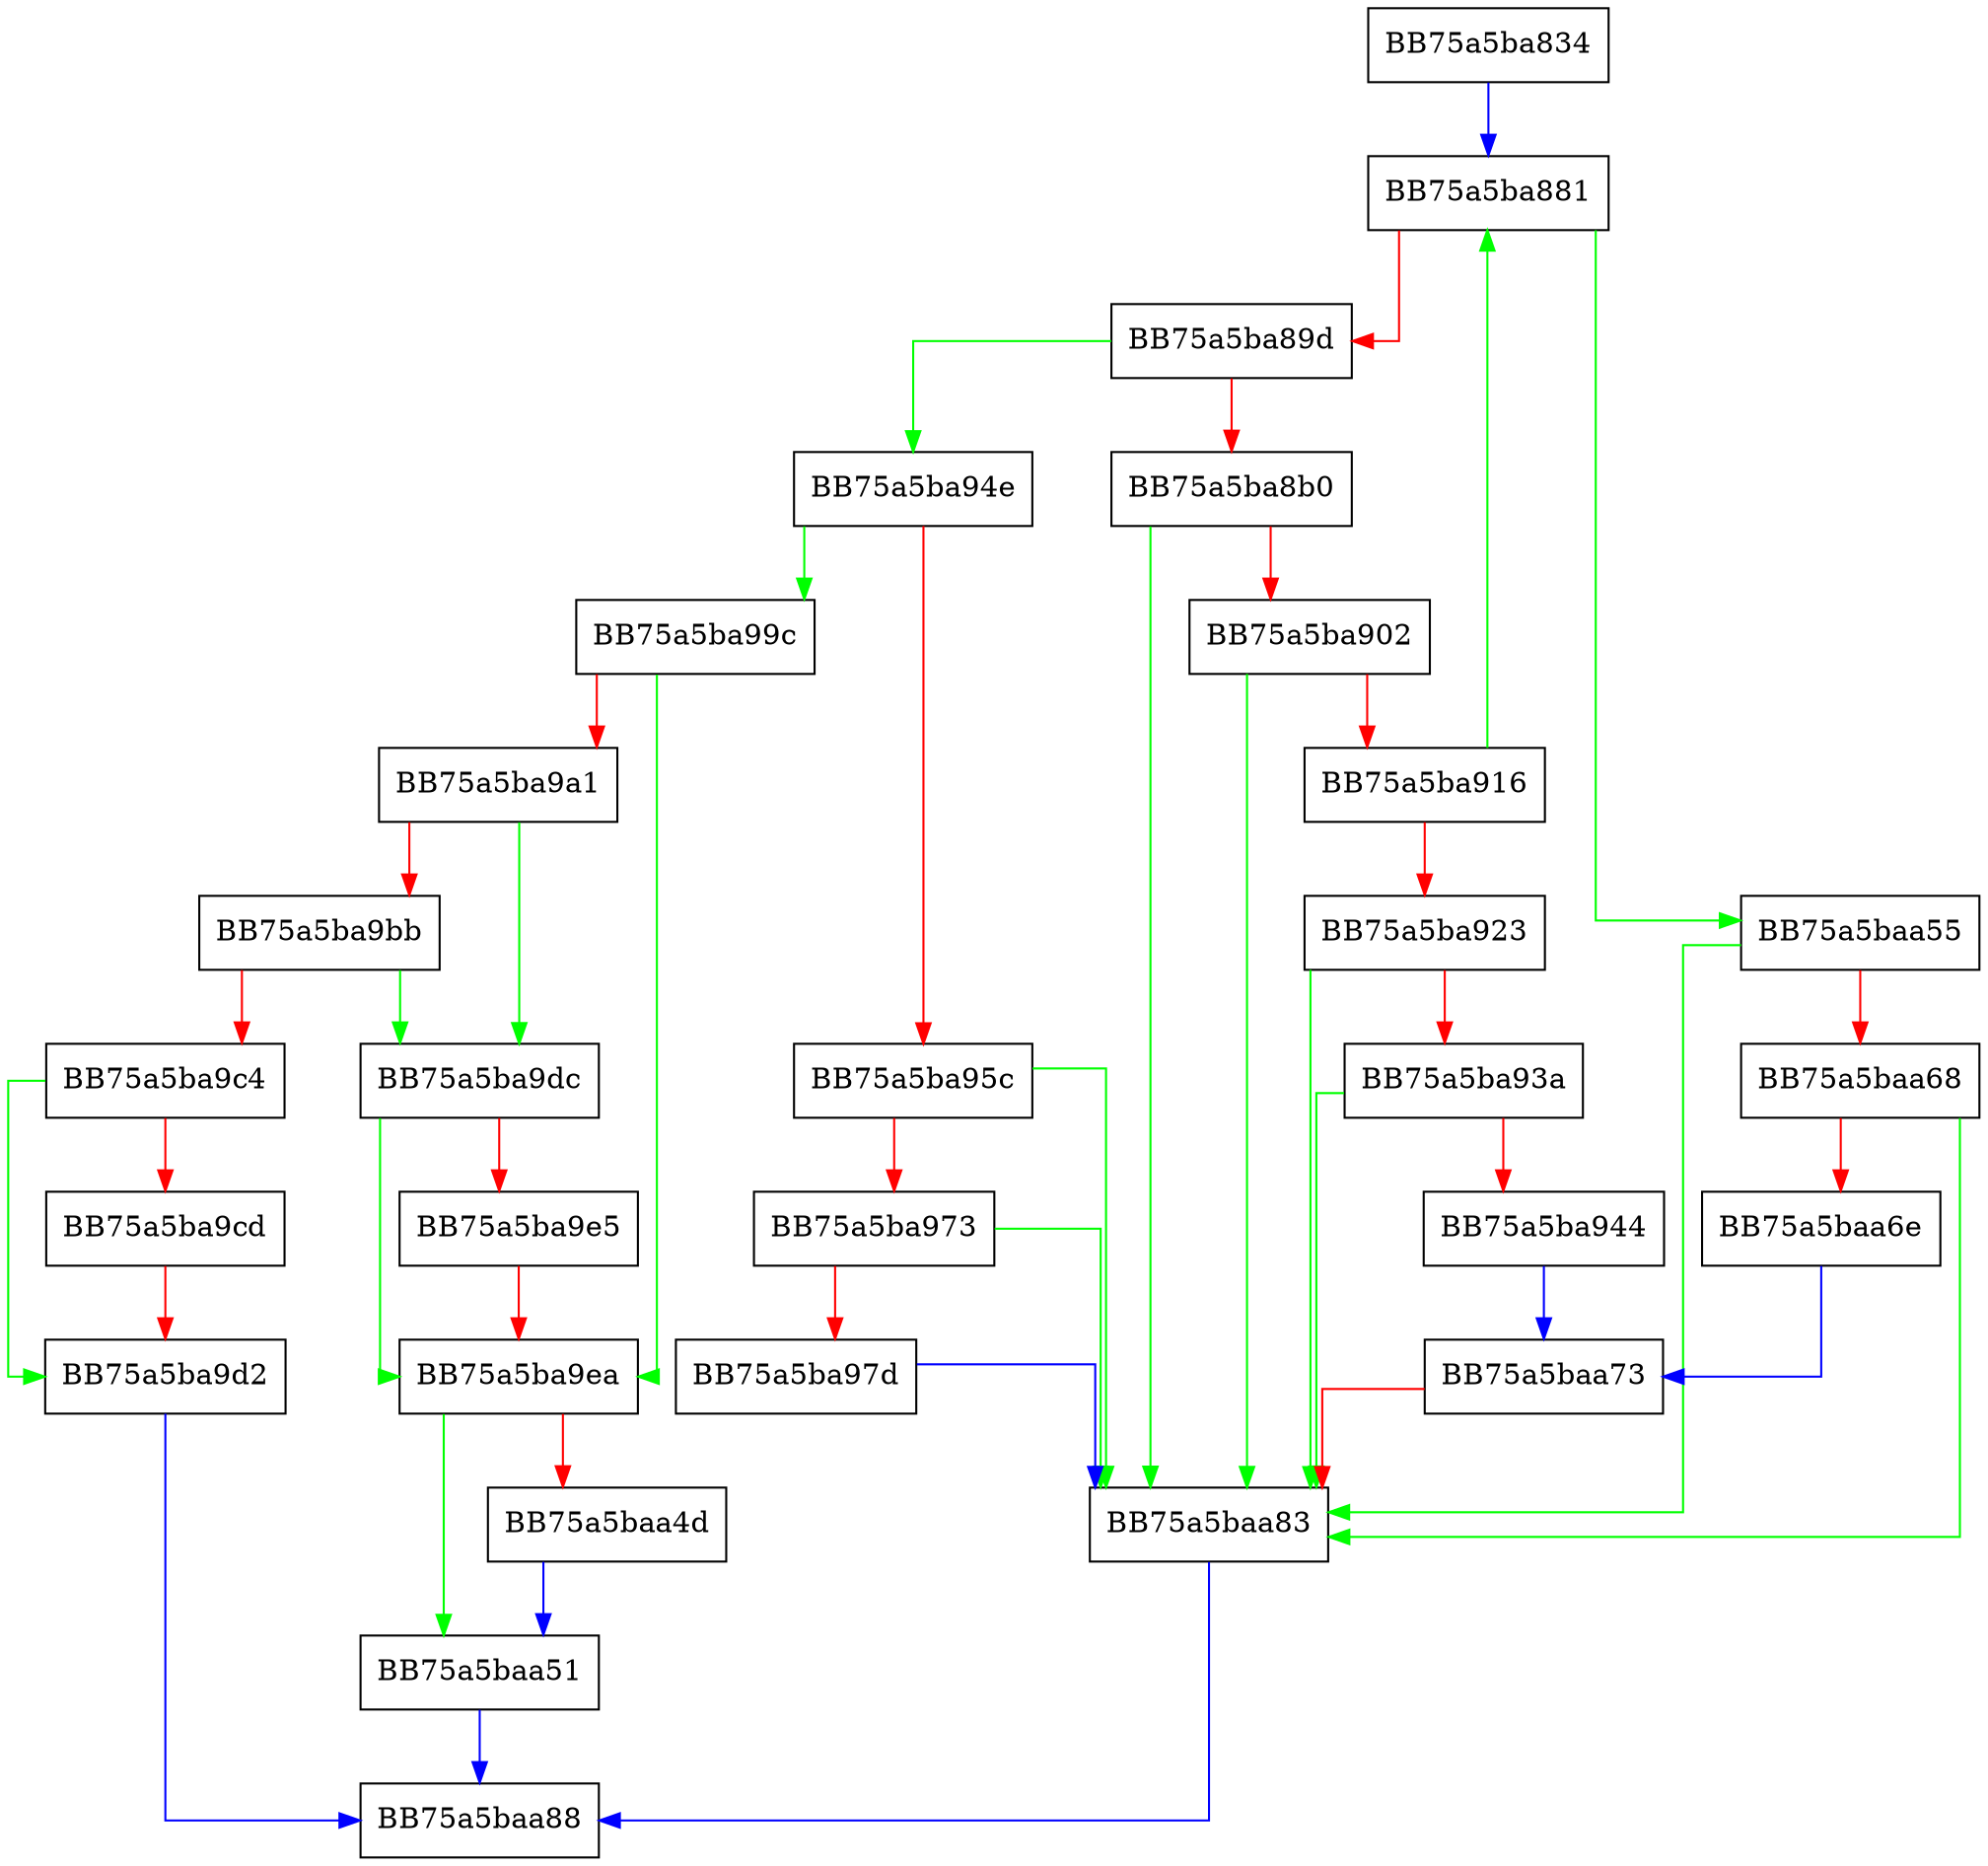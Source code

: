 digraph LoadModuleHeader {
  node [shape="box"];
  graph [splines=ortho];
  BB75a5ba834 -> BB75a5ba881 [color="blue"];
  BB75a5ba881 -> BB75a5baa55 [color="green"];
  BB75a5ba881 -> BB75a5ba89d [color="red"];
  BB75a5ba89d -> BB75a5ba94e [color="green"];
  BB75a5ba89d -> BB75a5ba8b0 [color="red"];
  BB75a5ba8b0 -> BB75a5baa83 [color="green"];
  BB75a5ba8b0 -> BB75a5ba902 [color="red"];
  BB75a5ba902 -> BB75a5baa83 [color="green"];
  BB75a5ba902 -> BB75a5ba916 [color="red"];
  BB75a5ba916 -> BB75a5ba881 [color="green"];
  BB75a5ba916 -> BB75a5ba923 [color="red"];
  BB75a5ba923 -> BB75a5baa83 [color="green"];
  BB75a5ba923 -> BB75a5ba93a [color="red"];
  BB75a5ba93a -> BB75a5baa83 [color="green"];
  BB75a5ba93a -> BB75a5ba944 [color="red"];
  BB75a5ba944 -> BB75a5baa73 [color="blue"];
  BB75a5ba94e -> BB75a5ba99c [color="green"];
  BB75a5ba94e -> BB75a5ba95c [color="red"];
  BB75a5ba95c -> BB75a5baa83 [color="green"];
  BB75a5ba95c -> BB75a5ba973 [color="red"];
  BB75a5ba973 -> BB75a5baa83 [color="green"];
  BB75a5ba973 -> BB75a5ba97d [color="red"];
  BB75a5ba97d -> BB75a5baa83 [color="blue"];
  BB75a5ba99c -> BB75a5ba9ea [color="green"];
  BB75a5ba99c -> BB75a5ba9a1 [color="red"];
  BB75a5ba9a1 -> BB75a5ba9dc [color="green"];
  BB75a5ba9a1 -> BB75a5ba9bb [color="red"];
  BB75a5ba9bb -> BB75a5ba9dc [color="green"];
  BB75a5ba9bb -> BB75a5ba9c4 [color="red"];
  BB75a5ba9c4 -> BB75a5ba9d2 [color="green"];
  BB75a5ba9c4 -> BB75a5ba9cd [color="red"];
  BB75a5ba9cd -> BB75a5ba9d2 [color="red"];
  BB75a5ba9d2 -> BB75a5baa88 [color="blue"];
  BB75a5ba9dc -> BB75a5ba9ea [color="green"];
  BB75a5ba9dc -> BB75a5ba9e5 [color="red"];
  BB75a5ba9e5 -> BB75a5ba9ea [color="red"];
  BB75a5ba9ea -> BB75a5baa51 [color="green"];
  BB75a5ba9ea -> BB75a5baa4d [color="red"];
  BB75a5baa4d -> BB75a5baa51 [color="blue"];
  BB75a5baa51 -> BB75a5baa88 [color="blue"];
  BB75a5baa55 -> BB75a5baa83 [color="green"];
  BB75a5baa55 -> BB75a5baa68 [color="red"];
  BB75a5baa68 -> BB75a5baa83 [color="green"];
  BB75a5baa68 -> BB75a5baa6e [color="red"];
  BB75a5baa6e -> BB75a5baa73 [color="blue"];
  BB75a5baa73 -> BB75a5baa83 [color="red"];
  BB75a5baa83 -> BB75a5baa88 [color="blue"];
}